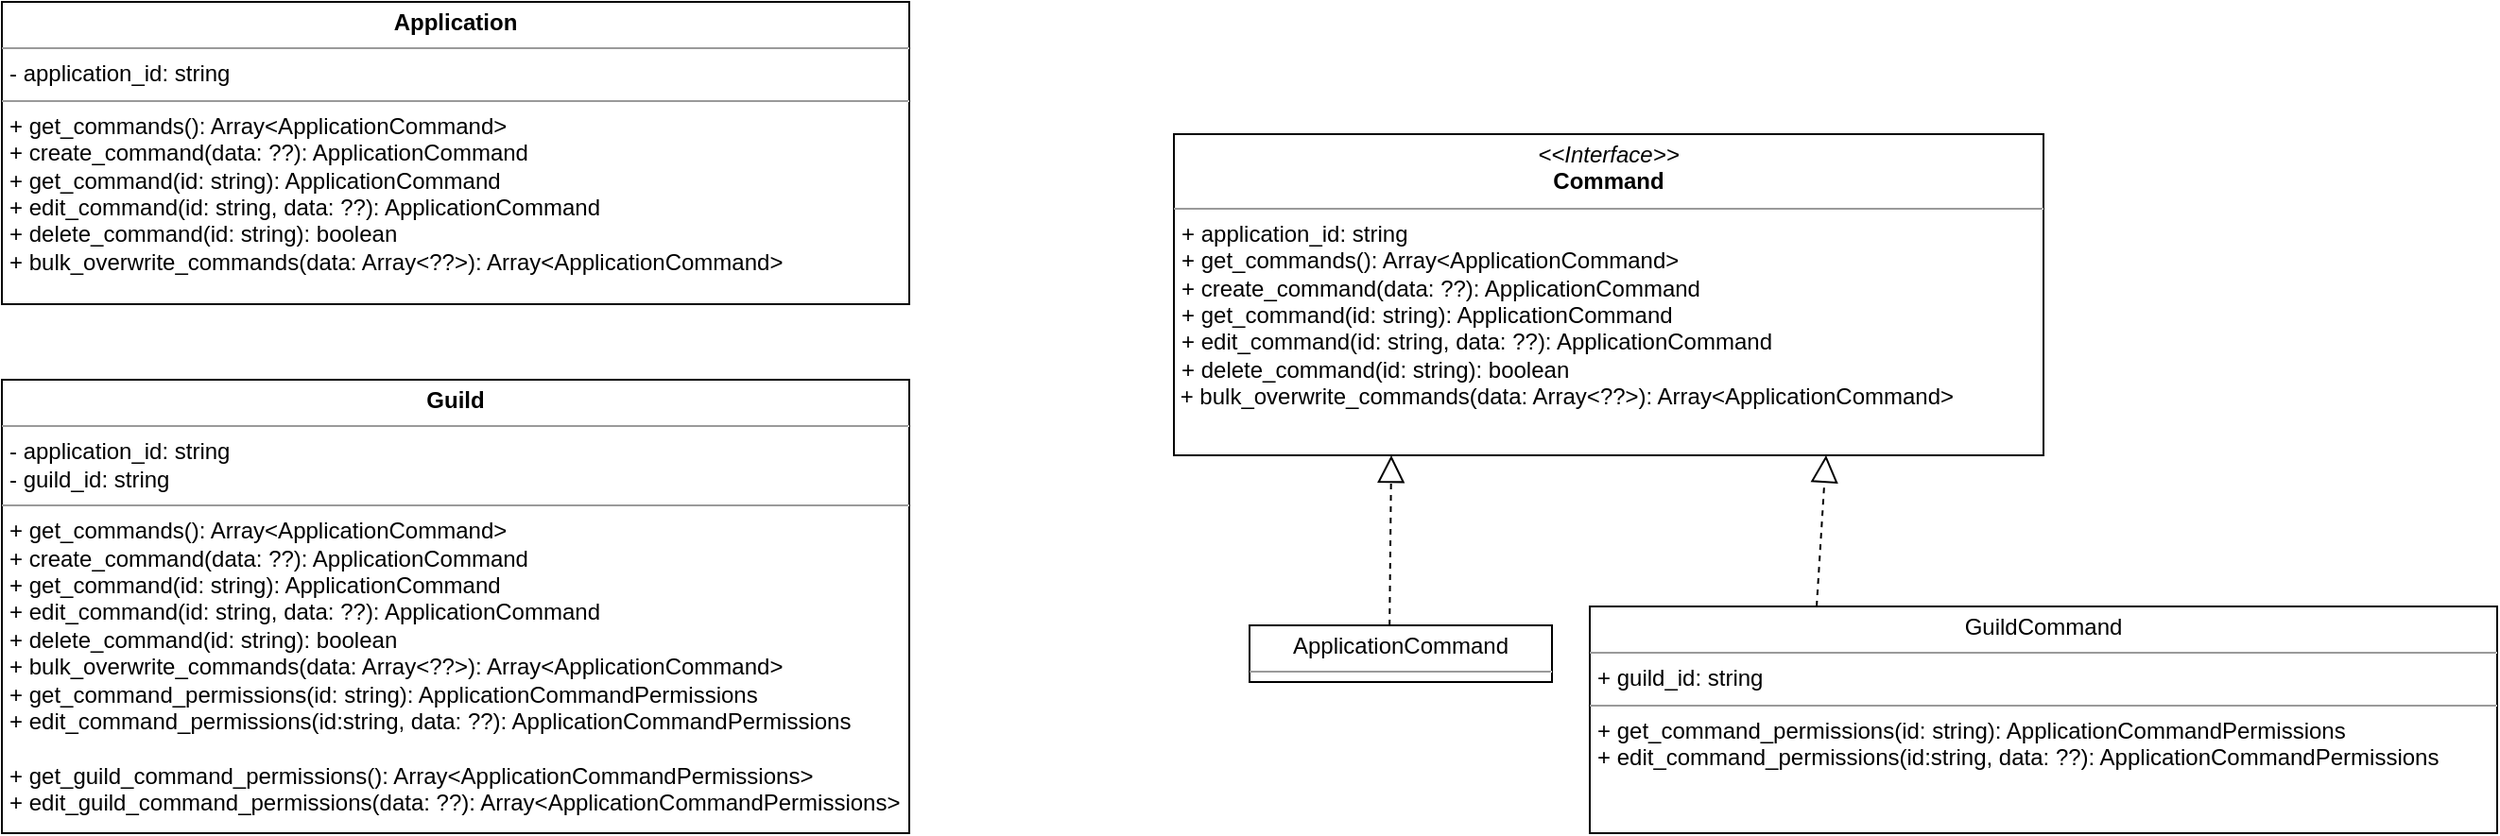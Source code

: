 <mxfile version="15.3.8" type="github">
  <diagram id="Km3g_U4HHgtGm2p4pc-B" name="Page-1">
    <mxGraphModel dx="1732" dy="793" grid="1" gridSize="10" guides="1" tooltips="1" connect="1" arrows="1" fold="1" page="1" pageScale="1" pageWidth="827" pageHeight="1169" math="0" shadow="0">
      <root>
        <mxCell id="0" />
        <mxCell id="1" parent="0" />
        <mxCell id="36UCv5lST9ZfMXbtMrgT-5" value="&lt;p style=&quot;margin: 0px ; margin-top: 4px ; text-align: center&quot;&gt;&lt;b&gt;Application&lt;/b&gt;&lt;/p&gt;&lt;hr size=&quot;1&quot;&gt;&lt;p style=&quot;margin: 0px ; margin-left: 4px&quot;&gt;- application_id: string&lt;/p&gt;&lt;hr size=&quot;1&quot;&gt;&lt;p style=&quot;margin: 0px ; margin-left: 4px&quot;&gt;+ get_commands(): Array&amp;lt;ApplicationCommand&amp;gt;&lt;br&gt;&lt;/p&gt;&lt;p style=&quot;margin: 0px ; margin-left: 4px&quot;&gt;+ create_command(data: ??): ApplicationCommand&lt;br&gt;&lt;/p&gt;&lt;p style=&quot;margin: 0px ; margin-left: 4px&quot;&gt;+ get_command(id: string): ApplicationCommand&lt;br&gt;+ edit_command(id: string, data: ??): ApplicationCommand&lt;br&gt;+ delete_command(id: string): boolean&lt;/p&gt;&lt;p style=&quot;margin: 0px ; margin-left: 4px&quot;&gt;+ bulk_overwrite_commands(data: Array&amp;lt;??&amp;gt;): Array&amp;lt;ApplicationCommand&amp;gt;&lt;br&gt;&lt;/p&gt;" style="verticalAlign=top;align=left;overflow=fill;fontSize=12;fontFamily=Helvetica;html=1;" vertex="1" parent="1">
          <mxGeometry x="80" y="160" width="480" height="160" as="geometry" />
        </mxCell>
        <mxCell id="36UCv5lST9ZfMXbtMrgT-6" value="&lt;p style=&quot;margin: 0px ; margin-top: 4px ; text-align: center&quot;&gt;&lt;b&gt;Guild&lt;/b&gt;&lt;/p&gt;&lt;hr size=&quot;1&quot;&gt;&lt;p style=&quot;margin: 0px ; margin-left: 4px&quot;&gt;- application_id: string&lt;br&gt;- guild_id: string&lt;br&gt;&lt;/p&gt;&lt;hr size=&quot;1&quot;&gt;&lt;p style=&quot;margin: 0px ; margin-left: 4px&quot;&gt;+ get_commands(): Array&amp;lt;ApplicationCommand&amp;gt;&lt;br&gt;&lt;/p&gt;&lt;p style=&quot;margin: 0px ; margin-left: 4px&quot;&gt;+ create_command(data: ??): ApplicationCommand&lt;br&gt;&lt;/p&gt;&lt;p style=&quot;margin: 0px ; margin-left: 4px&quot;&gt;+ get_command(id: string): ApplicationCommand&lt;br&gt;+ edit_command(id: string, data: ??): ApplicationCommand&lt;br&gt;+ delete_command(id: string): boolean&lt;/p&gt;&lt;p style=&quot;margin: 0px ; margin-left: 4px&quot;&gt;+ bulk_overwrite_commands(data: Array&amp;lt;??&amp;gt;): Array&amp;lt;ApplicationCommand&amp;gt;&lt;br&gt;&lt;/p&gt;&lt;p style=&quot;margin: 0px ; margin-left: 4px&quot;&gt;+ get_command_permissions(id: string): ApplicationCommandPermissions&lt;br&gt;+ edit_command_permissions(id:string, data: ??): ApplicationCommandPermissions&lt;br&gt;&lt;/p&gt;&lt;p style=&quot;margin: 0px ; margin-left: 4px&quot;&gt;&lt;br&gt;&lt;/p&gt;&lt;p style=&quot;margin: 0px ; margin-left: 4px&quot;&gt;+ get_guild_command_permissions(): Array&amp;lt;ApplicationCommandPermissions&amp;gt;&lt;/p&gt;&lt;p style=&quot;margin: 0px ; margin-left: 4px&quot;&gt;+ edit_guild_command_permissions(data: ??): Array&amp;lt;ApplicationCommandPermissions&amp;gt;&lt;/p&gt;&lt;p style=&quot;margin: 0px ; margin-left: 4px&quot;&gt;&lt;br&gt;&lt;/p&gt;" style="verticalAlign=top;align=left;overflow=fill;fontSize=12;fontFamily=Helvetica;html=1;" vertex="1" parent="1">
          <mxGeometry x="80" y="360" width="480" height="240" as="geometry" />
        </mxCell>
        <mxCell id="36UCv5lST9ZfMXbtMrgT-12" value="&lt;p style=&quot;margin: 0px ; margin-top: 4px ; text-align: center&quot;&gt;ApplicationCommand&lt;/p&gt;&lt;hr size=&quot;1&quot;&gt;&lt;p style=&quot;margin: 0px ; margin-left: 4px&quot;&gt;&lt;br&gt;&lt;/p&gt;&lt;hr size=&quot;1&quot;&gt;&lt;p style=&quot;margin: 0px ; margin-left: 4px&quot;&gt;&lt;br&gt;&lt;/p&gt;" style="verticalAlign=top;align=left;overflow=fill;fontSize=12;fontFamily=Helvetica;html=1;" vertex="1" parent="1">
          <mxGeometry x="740" y="490" width="160" height="30" as="geometry" />
        </mxCell>
        <mxCell id="36UCv5lST9ZfMXbtMrgT-13" value="&lt;p style=&quot;margin: 0px ; margin-top: 4px ; text-align: center&quot;&gt;&lt;i&gt;&amp;lt;&amp;lt;Interface&amp;gt;&amp;gt;&lt;/i&gt;&lt;br&gt;&lt;b&gt;Command&lt;/b&gt;&lt;/p&gt;&lt;hr size=&quot;1&quot;&gt;&lt;p style=&quot;margin: 0px ; margin-left: 4px&quot;&gt;+ application_id: string&lt;/p&gt;&lt;p style=&quot;margin: 0px ; margin-left: 4px&quot;&gt;+ get_commands(): Array&amp;lt;ApplicationCommand&amp;gt;&lt;br&gt;&lt;/p&gt;&lt;p style=&quot;margin: 0px ; margin-left: 4px&quot;&gt;+ create_command(data: ??): ApplicationCommand&lt;br&gt;&lt;/p&gt;&lt;p style=&quot;margin: 0px ; margin-left: 4px&quot;&gt;+ get_command(id: string): ApplicationCommand&lt;br&gt;+ edit_command(id: string, data: ??): ApplicationCommand&lt;br&gt;+ delete_command(id: string): boolean&lt;/p&gt;&amp;nbsp;+ bulk_overwrite_commands(data: Array&amp;lt;??&amp;gt;): Array&amp;lt;ApplicationCommand&amp;gt;" style="verticalAlign=top;align=left;overflow=fill;fontSize=12;fontFamily=Helvetica;html=1;" vertex="1" parent="1">
          <mxGeometry x="700" y="230" width="460" height="170" as="geometry" />
        </mxCell>
        <mxCell id="36UCv5lST9ZfMXbtMrgT-14" value="&lt;p style=&quot;margin: 0px ; margin-top: 4px ; text-align: center&quot;&gt;GuildCommand&lt;/p&gt;&lt;hr size=&quot;1&quot;&gt;&lt;p style=&quot;margin: 0px ; margin-left: 4px&quot;&gt;+ guild_id: string&lt;/p&gt;&lt;hr size=&quot;1&quot;&gt;&lt;p style=&quot;margin: 0px ; margin-left: 4px&quot;&gt;+ get_command_permissions(id: string): ApplicationCommandPermissions&lt;br&gt;+ edit_command_permissions(id:string, data: ??): ApplicationCommandPermissions&lt;br&gt;&lt;br&gt;&lt;br&gt;&lt;/p&gt;" style="verticalAlign=top;align=left;overflow=fill;fontSize=12;fontFamily=Helvetica;html=1;" vertex="1" parent="1">
          <mxGeometry x="920" y="480" width="480" height="120" as="geometry" />
        </mxCell>
        <mxCell id="36UCv5lST9ZfMXbtMrgT-15" value="" style="endArrow=block;dashed=1;endFill=0;endSize=12;html=1;exitX=0.463;exitY=0;exitDx=0;exitDy=0;exitPerimeter=0;entryX=0.25;entryY=1;entryDx=0;entryDy=0;" edge="1" parent="1" source="36UCv5lST9ZfMXbtMrgT-12" target="36UCv5lST9ZfMXbtMrgT-13">
          <mxGeometry width="160" relative="1" as="geometry">
            <mxPoint x="700" y="440" as="sourcePoint" />
            <mxPoint x="860" y="440" as="targetPoint" />
          </mxGeometry>
        </mxCell>
        <mxCell id="36UCv5lST9ZfMXbtMrgT-18" value="" style="endArrow=block;dashed=1;endFill=0;endSize=12;html=1;exitX=0.25;exitY=0;exitDx=0;exitDy=0;entryX=0.75;entryY=1;entryDx=0;entryDy=0;" edge="1" parent="1" source="36UCv5lST9ZfMXbtMrgT-14" target="36UCv5lST9ZfMXbtMrgT-13">
          <mxGeometry width="160" relative="1" as="geometry">
            <mxPoint x="714.08" y="505" as="sourcePoint" />
            <mxPoint x="730.99" y="380.98" as="targetPoint" />
          </mxGeometry>
        </mxCell>
      </root>
    </mxGraphModel>
  </diagram>
</mxfile>
